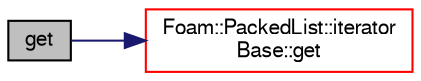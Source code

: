 digraph "get"
{
  bgcolor="transparent";
  edge [fontname="FreeSans",fontsize="10",labelfontname="FreeSans",labelfontsize="10"];
  node [fontname="FreeSans",fontsize="10",shape=record];
  rankdir="LR";
  Node1 [label="get",height=0.2,width=0.4,color="black", fillcolor="grey75", style="filled" fontcolor="black"];
  Node1 -> Node2 [color="midnightblue",fontsize="10",style="solid",fontname="FreeSans"];
  Node2 [label="Foam::PackedList::iterator\lBase::get",height=0.2,width=0.4,color="red",URL="$a01175.html#a801afa72d8cfcc9fbd91dcf4c60ae72f",tooltip="Get value as unsigned, no range-checking. "];
}
